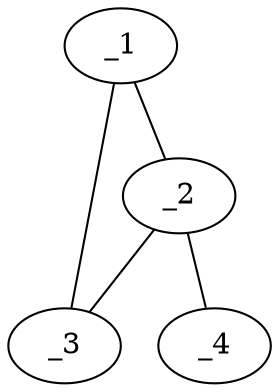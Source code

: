 graph obj59_265 {
	_1	 [dim=64,
		histo1="0.813751",
		histo10=0,
		histo11=0,
		histo12=0,
		histo13=0,
		histo14=0,
		histo15=0,
		histo16=0,
		histo17=0,
		histo18=0,
		histo19=0,
		histo2="0.0235939",
		histo20=0,
		histo21=0,
		histo22="0.0209724",
		histo23="0.00131077",
		histo24=0,
		histo25=0,
		histo26="0.0185891",
		histo27=0,
		histo28=0,
		histo29=0,
		histo3=0,
		histo30=0,
		histo31=0,
		histo32=0,
		histo33=0,
		histo34=0,
		histo35=0,
		histo36=0,
		histo37=0,
		histo38=0,
		histo39=0,
		histo4=0,
		histo40=0,
		histo41=0,
		histo42=0,
		histo43=0,
		histo44=0,
		histo45=0,
		histo46=0,
		histo47=0,
		histo48=0,
		histo49=0,
		histo5="0.0289561",
		histo50=0,
		histo51=0,
		histo52=0,
		histo53=0,
		histo54=0,
		histo55=0,
		histo56=0,
		histo57=0,
		histo58=0,
		histo59=0,
		histo6="0.0927073",
		histo60=0,
		histo61=0,
		histo62=0,
		histo63=0,
		histo64=0,
		histo7="0.000119161",
		histo8=0,
		histo9=0];
	_2	 [dim=64,
		histo1="0.0303992",
		histo10=0,
		histo11=0,
		histo12="0.00211472",
		histo13=0,
		histo14=0,
		histo15=0,
		histo16=0,
		histo17=0,
		histo18=0,
		histo19=0,
		histo2="0.182131",
		histo20=0,
		histo21=0,
		histo22=0,
		histo23="0.00819455",
		histo24="0.0153317",
		histo25=0,
		histo26=0,
		histo27=0,
		histo28="0.0161248",
		histo29=0,
		histo3="0.181602",
		histo30=0,
		histo31=0,
		histo32=0,
		histo33=0,
		histo34=0,
		histo35=0,
		histo36=0,
		histo37=0,
		histo38=0,
		histo39=0,
		histo4="0.00026434",
		histo40=0,
		histo41=0,
		histo42=0,
		histo43=0,
		histo44="0.000528681",
		histo45=0,
		histo46=0,
		histo47=0,
		histo48=0,
		histo49=0,
		histo5=0,
		histo50=0,
		histo51=0,
		histo52=0,
		histo53=0,
		histo54=0,
		histo55=0,
		histo56=0,
		histo57=0,
		histo58=0,
		histo59=0,
		histo6="0.00766587",
		histo60=0,
		histo61=0,
		histo62=0,
		histo63=0,
		histo64=0,
		histo7="0.237113",
		histo8="0.31853",
		histo9=0];
	_1 -- _2	 [boundary=696];
	_3	 [dim=64,
		histo1="0.066925",
		histo10="0.000352237",
		histo11="0.0626981",
		histo12="0.072913",
		histo13=0,
		histo14=0,
		histo15=0,
		histo16=0,
		histo17=0,
		histo18=0,
		histo19=0,
		histo2="0.116238",
		histo20=0,
		histo21=0,
		histo22="0.00176118",
		histo23="0.00211342",
		histo24=0,
		histo25=0,
		histo26="0.00317013",
		histo27=0,
		histo28="0.00211342",
		histo29=0,
		histo3=0,
		histo30=0,
		histo31=0,
		histo32=0,
		histo33=0,
		histo34=0,
		histo35=0,
		histo36=0,
		histo37=0,
		histo38=0,
		histo39=0,
		histo4=0,
		histo40=0,
		histo41=0,
		histo42=0,
		histo43=0,
		histo44="0.000352237",
		histo45=0,
		histo46=0,
		histo47=0,
		histo48="0.000352237",
		histo49=0,
		histo5="0.000704473",
		histo50=0,
		histo51=0,
		histo52=0,
		histo53=0,
		histo54=0,
		histo55=0,
		histo56=0,
		histo57=0,
		histo58=0,
		histo59=0,
		histo6="0.265234",
		histo60=0,
		histo61=0,
		histo62=0,
		histo63=0,
		histo64=0,
		histo7="0.391335",
		histo8="0.0137372",
		histo9=0];
	_1 -- _3	 [boundary=688];
	_2 -- _3	 [boundary=153];
	_4	 [dim=64,
		histo1=0,
		histo10=0,
		histo11=0,
		histo12=0,
		histo13=0,
		histo14=0,
		histo15=0,
		histo16=0,
		histo17=0,
		histo18=0,
		histo19=0,
		histo2=0,
		histo20=0,
		histo21=0,
		histo22=0,
		histo23=0,
		histo24=0,
		histo25=0,
		histo26=0,
		histo27=0,
		histo28=0,
		histo29=0,
		histo3="0.0277372",
		histo30=0,
		histo31=0,
		histo32=0,
		histo33=0,
		histo34=0,
		histo35=0,
		histo36=0,
		histo37=0,
		histo38=0,
		histo39=0,
		histo4="0.326277",
		histo40=0,
		histo41=0,
		histo42=0,
		histo43=0,
		histo44=0,
		histo45=0,
		histo46=0,
		histo47=0,
		histo48=0,
		histo49=0,
		histo5=0,
		histo50=0,
		histo51=0,
		histo52=0,
		histo53=0,
		histo54=0,
		histo55=0,
		histo56=0,
		histo57=0,
		histo58=0,
		histo59=0,
		histo6=0,
		histo60=0,
		histo61=0,
		histo62=0,
		histo63=0,
		histo64=0,
		histo7=0,
		histo8="0.645985",
		histo9=0];
	_2 -- _4	 [boundary=217];
}
